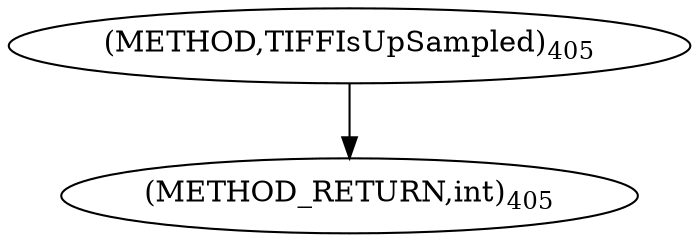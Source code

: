 digraph "TIFFIsUpSampled" {  
"8683" [label = <(METHOD,TIFFIsUpSampled)<SUB>405</SUB>> ]
"8685" [label = <(METHOD_RETURN,int)<SUB>405</SUB>> ]
  "8683" -> "8685" 
}
